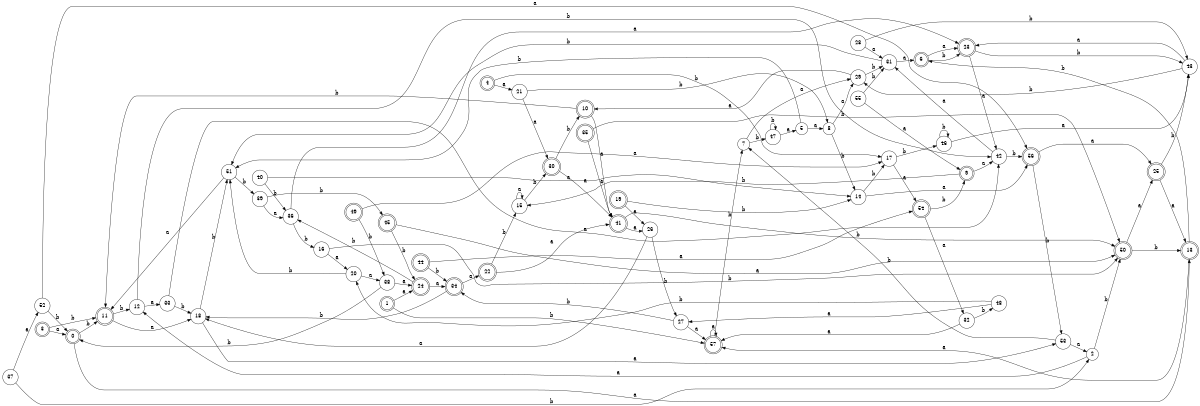 digraph n47_1 {
__start0 [label="" shape="none"];

rankdir=LR;
size="8,5";

s0 [style="rounded,filled", color="black", fillcolor="white" shape="doublecircle", label="0"];
s1 [style="rounded,filled", color="black", fillcolor="white" shape="doublecircle", label="1"];
s2 [style="filled", color="black", fillcolor="white" shape="circle", label="2"];
s3 [style="rounded,filled", color="black", fillcolor="white" shape="doublecircle", label="3"];
s4 [style="rounded,filled", color="black", fillcolor="white" shape="doublecircle", label="4"];
s5 [style="filled", color="black", fillcolor="white" shape="circle", label="5"];
s6 [style="rounded,filled", color="black", fillcolor="white" shape="doublecircle", label="6"];
s7 [style="filled", color="black", fillcolor="white" shape="circle", label="7"];
s8 [style="filled", color="black", fillcolor="white" shape="circle", label="8"];
s9 [style="rounded,filled", color="black", fillcolor="white" shape="doublecircle", label="9"];
s10 [style="rounded,filled", color="black", fillcolor="white" shape="doublecircle", label="10"];
s11 [style="rounded,filled", color="black", fillcolor="white" shape="doublecircle", label="11"];
s12 [style="filled", color="black", fillcolor="white" shape="circle", label="12"];
s13 [style="rounded,filled", color="black", fillcolor="white" shape="doublecircle", label="13"];
s14 [style="filled", color="black", fillcolor="white" shape="circle", label="14"];
s15 [style="filled", color="black", fillcolor="white" shape="circle", label="15"];
s16 [style="filled", color="black", fillcolor="white" shape="circle", label="16"];
s17 [style="filled", color="black", fillcolor="white" shape="circle", label="17"];
s18 [style="filled", color="black", fillcolor="white" shape="circle", label="18"];
s19 [style="rounded,filled", color="black", fillcolor="white" shape="doublecircle", label="19"];
s20 [style="filled", color="black", fillcolor="white" shape="circle", label="20"];
s21 [style="filled", color="black", fillcolor="white" shape="circle", label="21"];
s22 [style="rounded,filled", color="black", fillcolor="white" shape="doublecircle", label="22"];
s23 [style="rounded,filled", color="black", fillcolor="white" shape="doublecircle", label="23"];
s24 [style="rounded,filled", color="black", fillcolor="white" shape="doublecircle", label="24"];
s25 [style="rounded,filled", color="black", fillcolor="white" shape="doublecircle", label="25"];
s26 [style="filled", color="black", fillcolor="white" shape="circle", label="26"];
s27 [style="filled", color="black", fillcolor="white" shape="circle", label="27"];
s28 [style="filled", color="black", fillcolor="white" shape="circle", label="28"];
s29 [style="filled", color="black", fillcolor="white" shape="circle", label="29"];
s30 [style="rounded,filled", color="black", fillcolor="white" shape="doublecircle", label="30"];
s31 [style="filled", color="black", fillcolor="white" shape="circle", label="31"];
s32 [style="filled", color="black", fillcolor="white" shape="circle", label="32"];
s33 [style="filled", color="black", fillcolor="white" shape="circle", label="33"];
s34 [style="rounded,filled", color="black", fillcolor="white" shape="doublecircle", label="34"];
s35 [style="rounded,filled", color="black", fillcolor="white" shape="doublecircle", label="35"];
s36 [style="filled", color="black", fillcolor="white" shape="circle", label="36"];
s37 [style="filled", color="black", fillcolor="white" shape="circle", label="37"];
s38 [style="filled", color="black", fillcolor="white" shape="circle", label="38"];
s39 [style="filled", color="black", fillcolor="white" shape="circle", label="39"];
s40 [style="filled", color="black", fillcolor="white" shape="circle", label="40"];
s41 [style="rounded,filled", color="black", fillcolor="white" shape="doublecircle", label="41"];
s42 [style="filled", color="black", fillcolor="white" shape="circle", label="42"];
s43 [style="filled", color="black", fillcolor="white" shape="circle", label="43"];
s44 [style="rounded,filled", color="black", fillcolor="white" shape="doublecircle", label="44"];
s45 [style="rounded,filled", color="black", fillcolor="white" shape="doublecircle", label="45"];
s46 [style="filled", color="black", fillcolor="white" shape="circle", label="46"];
s47 [style="filled", color="black", fillcolor="white" shape="circle", label="47"];
s48 [style="filled", color="black", fillcolor="white" shape="circle", label="48"];
s49 [style="rounded,filled", color="black", fillcolor="white" shape="doublecircle", label="49"];
s50 [style="rounded,filled", color="black", fillcolor="white" shape="doublecircle", label="50"];
s51 [style="filled", color="black", fillcolor="white" shape="circle", label="51"];
s52 [style="filled", color="black", fillcolor="white" shape="circle", label="52"];
s53 [style="filled", color="black", fillcolor="white" shape="circle", label="53"];
s54 [style="rounded,filled", color="black", fillcolor="white" shape="doublecircle", label="54"];
s55 [style="filled", color="black", fillcolor="white" shape="circle", label="55"];
s56 [style="rounded,filled", color="black", fillcolor="white" shape="doublecircle", label="56"];
s57 [style="rounded,filled", color="black", fillcolor="white" shape="doublecircle", label="57"];
s0 -> s13 [label="a"];
s0 -> s11 [label="b"];
s1 -> s24 [label="a"];
s1 -> s57 [label="b"];
s2 -> s12 [label="a"];
s2 -> s50 [label="b"];
s3 -> s0 [label="a"];
s3 -> s11 [label="b"];
s4 -> s21 [label="a"];
s4 -> s17 [label="b"];
s5 -> s8 [label="a"];
s5 -> s51 [label="b"];
s6 -> s23 [label="a"];
s6 -> s23 [label="b"];
s7 -> s29 [label="a"];
s7 -> s47 [label="b"];
s8 -> s29 [label="a"];
s8 -> s14 [label="b"];
s9 -> s42 [label="a"];
s9 -> s15 [label="b"];
s10 -> s41 [label="a"];
s10 -> s11 [label="b"];
s11 -> s18 [label="a"];
s11 -> s12 [label="b"];
s12 -> s33 [label="a"];
s12 -> s42 [label="b"];
s13 -> s57 [label="a"];
s13 -> s6 [label="b"];
s14 -> s56 [label="a"];
s14 -> s17 [label="b"];
s15 -> s15 [label="a"];
s15 -> s30 [label="b"];
s16 -> s20 [label="a"];
s16 -> s50 [label="b"];
s17 -> s54 [label="a"];
s17 -> s46 [label="b"];
s18 -> s53 [label="a"];
s18 -> s51 [label="b"];
s19 -> s26 [label="a"];
s19 -> s14 [label="b"];
s20 -> s38 [label="a"];
s20 -> s51 [label="b"];
s21 -> s30 [label="a"];
s21 -> s8 [label="b"];
s22 -> s41 [label="a"];
s22 -> s15 [label="b"];
s23 -> s42 [label="a"];
s23 -> s43 [label="b"];
s24 -> s34 [label="a"];
s24 -> s36 [label="b"];
s25 -> s13 [label="a"];
s25 -> s43 [label="b"];
s26 -> s18 [label="a"];
s26 -> s27 [label="b"];
s27 -> s57 [label="a"];
s27 -> s34 [label="b"];
s28 -> s31 [label="a"];
s28 -> s43 [label="b"];
s29 -> s10 [label="a"];
s29 -> s31 [label="b"];
s30 -> s41 [label="a"];
s30 -> s10 [label="b"];
s31 -> s6 [label="a"];
s31 -> s51 [label="b"];
s32 -> s57 [label="a"];
s32 -> s48 [label="b"];
s33 -> s42 [label="a"];
s33 -> s18 [label="b"];
s34 -> s22 [label="a"];
s34 -> s18 [label="b"];
s35 -> s41 [label="a"];
s35 -> s50 [label="b"];
s36 -> s23 [label="a"];
s36 -> s16 [label="b"];
s37 -> s52 [label="a"];
s37 -> s2 [label="b"];
s38 -> s24 [label="a"];
s38 -> s0 [label="b"];
s39 -> s36 [label="a"];
s39 -> s45 [label="b"];
s40 -> s14 [label="a"];
s40 -> s36 [label="b"];
s41 -> s26 [label="a"];
s41 -> s50 [label="b"];
s42 -> s31 [label="a"];
s42 -> s56 [label="b"];
s43 -> s23 [label="a"];
s43 -> s29 [label="b"];
s44 -> s54 [label="a"];
s44 -> s34 [label="b"];
s45 -> s50 [label="a"];
s45 -> s24 [label="b"];
s46 -> s43 [label="a"];
s46 -> s46 [label="b"];
s47 -> s5 [label="a"];
s47 -> s47 [label="b"];
s48 -> s27 [label="a"];
s48 -> s20 [label="b"];
s49 -> s17 [label="a"];
s49 -> s38 [label="b"];
s50 -> s25 [label="a"];
s50 -> s13 [label="b"];
s51 -> s11 [label="a"];
s51 -> s39 [label="b"];
s52 -> s56 [label="a"];
s52 -> s0 [label="b"];
s53 -> s2 [label="a"];
s53 -> s7 [label="b"];
s54 -> s32 [label="a"];
s54 -> s9 [label="b"];
s55 -> s9 [label="a"];
s55 -> s31 [label="b"];
s56 -> s25 [label="a"];
s56 -> s53 [label="b"];
s57 -> s57 [label="a"];
s57 -> s7 [label="b"];

}